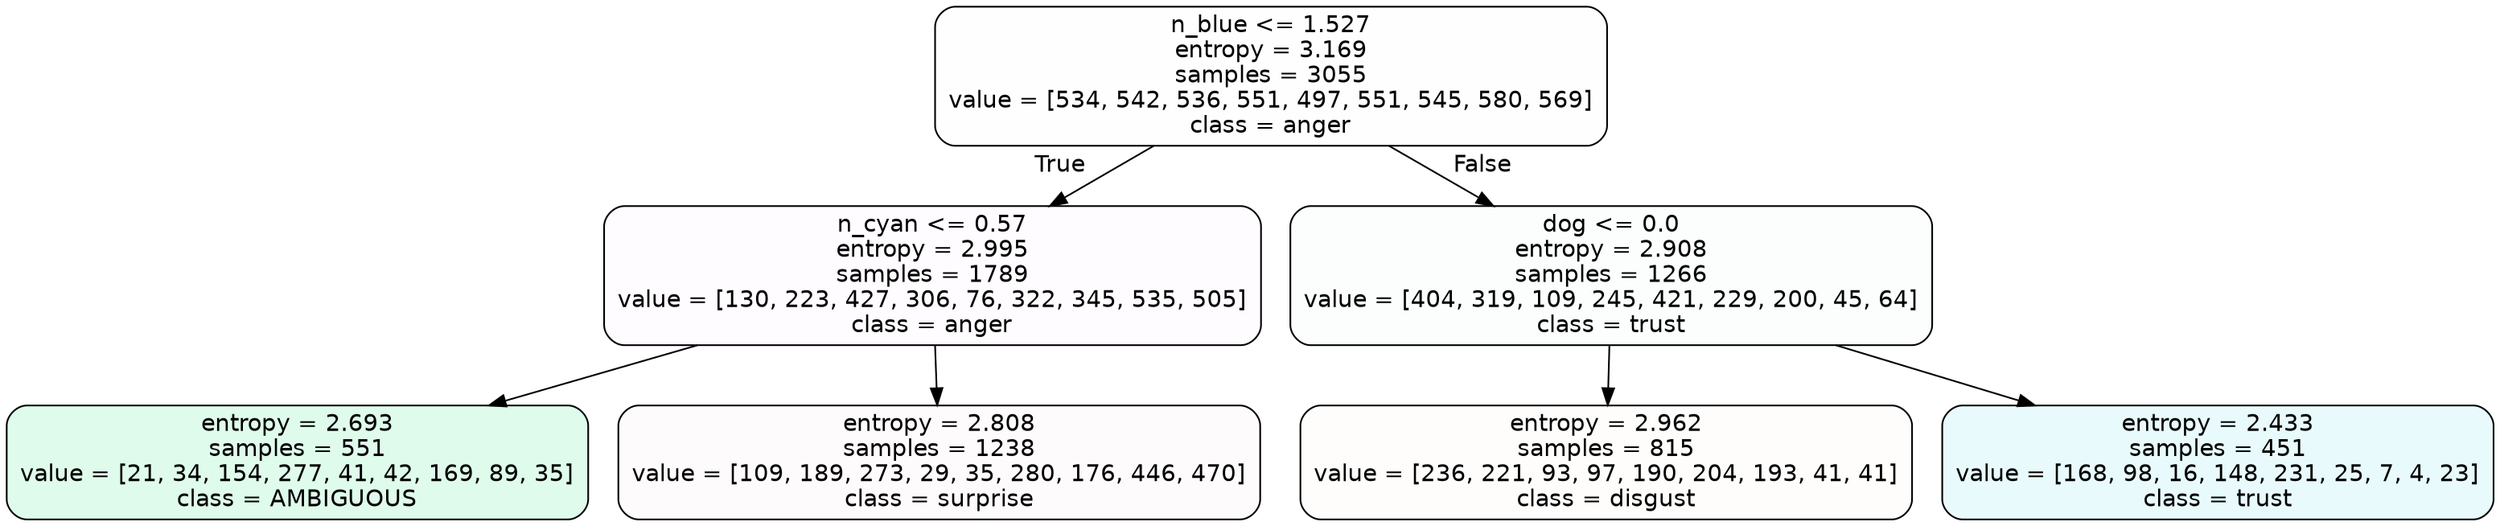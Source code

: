 digraph Tree {
node [shape=box, style="filled, rounded", color="black", fontname=helvetica] ;
edge [fontname=helvetica] ;
0 [label="n_blue <= 1.527\nentropy = 3.169\nsamples = 3055\nvalue = [534, 542, 536, 551, 497, 551, 545, 580, 569]\nclass = anger", fillcolor="#e539d701"] ;
1 [label="n_cyan <= 0.57\nentropy = 2.995\nsamples = 1789\nvalue = [130, 223, 427, 306, 76, 322, 345, 535, 505]\nclass = anger", fillcolor="#e539d703"] ;
0 -> 1 [labeldistance=2.5, labelangle=45, headlabel="True"] ;
2 [label="entropy = 2.693\nsamples = 551\nvalue = [21, 34, 154, 277, 41, 42, 169, 89, 35]\nclass = AMBIGUOUS", fillcolor="#39e58128"] ;
1 -> 2 ;
3 [label="entropy = 2.808\nsamples = 1238\nvalue = [109, 189, 273, 29, 35, 280, 176, 446, 470]\nclass = surprise", fillcolor="#e5396404"] ;
1 -> 3 ;
4 [label="dog <= 0.0\nentropy = 2.908\nsamples = 1266\nvalue = [404, 319, 109, 245, 421, 229, 200, 45, 64]\nclass = trust", fillcolor="#39d7e503"] ;
0 -> 4 [labeldistance=2.5, labelangle=-45, headlabel="False"] ;
5 [label="entropy = 2.962\nsamples = 815\nvalue = [236, 221, 93, 97, 190, 204, 193, 41, 41]\nclass = disgust", fillcolor="#e5813903"] ;
4 -> 5 ;
6 [label="entropy = 2.433\nsamples = 451\nvalue = [168, 98, 16, 148, 231, 25, 7, 4, 23]\nclass = trust", fillcolor="#39d7e51d"] ;
4 -> 6 ;
}